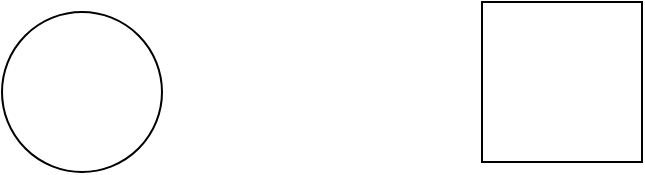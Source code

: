 <mxfile version="26.0.14">
  <diagram name="第 1 页" id="8pg0pCXajR495pCo0rC_">
    <mxGraphModel dx="1188" dy="623" grid="1" gridSize="10" guides="1" tooltips="1" connect="1" arrows="1" fold="1" page="1" pageScale="1" pageWidth="827" pageHeight="1169" math="0" shadow="0">
      <root>
        <mxCell id="0" />
        <mxCell id="1" parent="0" />
        <mxCell id="Yw1lDJjmbB5J2tnfJtxO-1" value="" style="ellipse;whiteSpace=wrap;html=1;aspect=fixed;" vertex="1" parent="1">
          <mxGeometry x="180" y="505" width="80" height="80" as="geometry" />
        </mxCell>
        <mxCell id="Yw1lDJjmbB5J2tnfJtxO-2" value="" style="whiteSpace=wrap;html=1;aspect=fixed;" vertex="1" parent="1">
          <mxGeometry x="420" y="500" width="80" height="80" as="geometry" />
        </mxCell>
      </root>
    </mxGraphModel>
  </diagram>
</mxfile>
